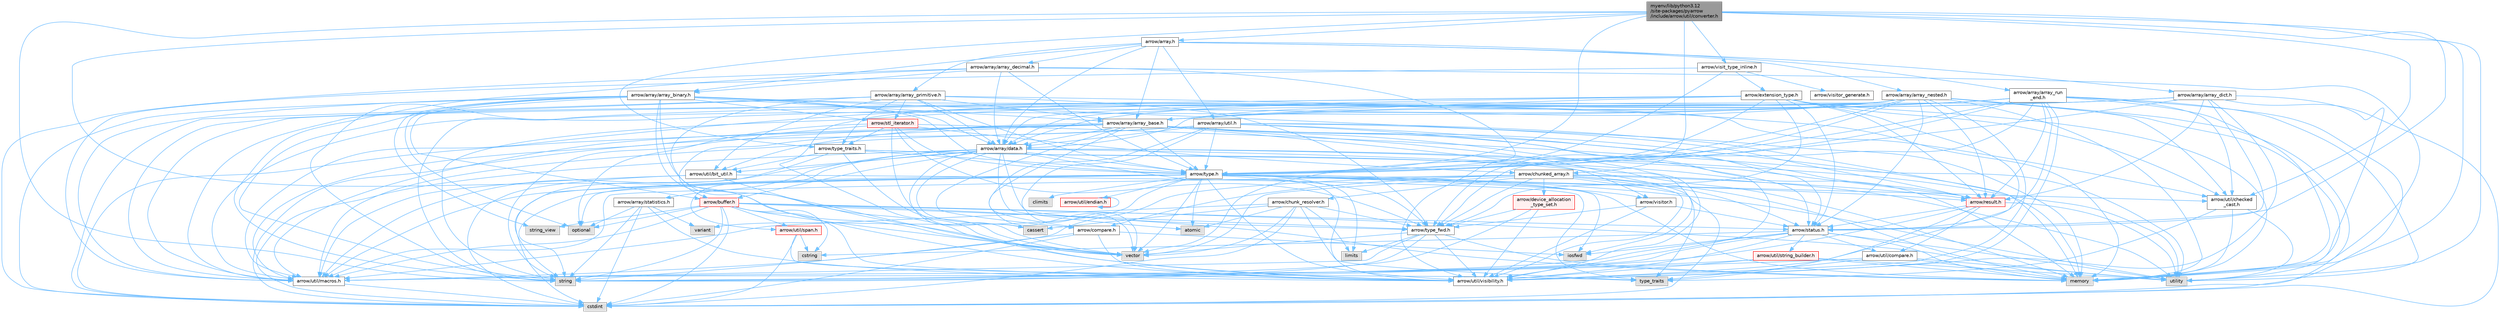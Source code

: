 digraph "myenv/lib/python3.12/site-packages/pyarrow/include/arrow/util/converter.h"
{
 // LATEX_PDF_SIZE
  bgcolor="transparent";
  edge [fontname=Helvetica,fontsize=10,labelfontname=Helvetica,labelfontsize=10];
  node [fontname=Helvetica,fontsize=10,shape=box,height=0.2,width=0.4];
  Node1 [id="Node000001",label="myenv/lib/python3.12\l/site-packages/pyarrow\l/include/arrow/util/converter.h",height=0.2,width=0.4,color="gray40", fillcolor="grey60", style="filled", fontcolor="black",tooltip=" "];
  Node1 -> Node2 [id="edge1_Node000001_Node000002",color="steelblue1",style="solid",tooltip=" "];
  Node2 [id="Node000002",label="memory",height=0.2,width=0.4,color="grey60", fillcolor="#E0E0E0", style="filled",tooltip=" "];
  Node1 -> Node3 [id="edge2_Node000001_Node000003",color="steelblue1",style="solid",tooltip=" "];
  Node3 [id="Node000003",label="string",height=0.2,width=0.4,color="grey60", fillcolor="#E0E0E0", style="filled",tooltip=" "];
  Node1 -> Node4 [id="edge3_Node000001_Node000004",color="steelblue1",style="solid",tooltip=" "];
  Node4 [id="Node000004",label="utility",height=0.2,width=0.4,color="grey60", fillcolor="#E0E0E0", style="filled",tooltip=" "];
  Node1 -> Node5 [id="edge4_Node000001_Node000005",color="steelblue1",style="solid",tooltip=" "];
  Node5 [id="Node000005",label="vector",height=0.2,width=0.4,color="grey60", fillcolor="#E0E0E0", style="filled",tooltip=" "];
  Node1 -> Node6 [id="edge5_Node000001_Node000006",color="steelblue1",style="solid",tooltip=" "];
  Node6 [id="Node000006",label="arrow/array.h",height=0.2,width=0.4,color="grey40", fillcolor="white", style="filled",URL="$array_8h.html",tooltip=" "];
  Node6 -> Node7 [id="edge6_Node000006_Node000007",color="steelblue1",style="solid",tooltip=" "];
  Node7 [id="Node000007",label="arrow/array/array_base.h",height=0.2,width=0.4,color="grey40", fillcolor="white", style="filled",URL="$array__base_8h.html",tooltip=" "];
  Node7 -> Node8 [id="edge7_Node000007_Node000008",color="steelblue1",style="solid",tooltip=" "];
  Node8 [id="Node000008",label="cstdint",height=0.2,width=0.4,color="grey60", fillcolor="#E0E0E0", style="filled",tooltip=" "];
  Node7 -> Node9 [id="edge8_Node000007_Node000009",color="steelblue1",style="solid",tooltip=" "];
  Node9 [id="Node000009",label="iosfwd",height=0.2,width=0.4,color="grey60", fillcolor="#E0E0E0", style="filled",tooltip=" "];
  Node7 -> Node2 [id="edge9_Node000007_Node000002",color="steelblue1",style="solid",tooltip=" "];
  Node7 -> Node3 [id="edge10_Node000007_Node000003",color="steelblue1",style="solid",tooltip=" "];
  Node7 -> Node5 [id="edge11_Node000007_Node000005",color="steelblue1",style="solid",tooltip=" "];
  Node7 -> Node10 [id="edge12_Node000007_Node000010",color="steelblue1",style="solid",tooltip=" "];
  Node10 [id="Node000010",label="arrow/array/data.h",height=0.2,width=0.4,color="grey40", fillcolor="white", style="filled",URL="$data_8h.html",tooltip=" "];
  Node10 -> Node11 [id="edge13_Node000010_Node000011",color="steelblue1",style="solid",tooltip=" "];
  Node11 [id="Node000011",label="atomic",height=0.2,width=0.4,color="grey60", fillcolor="#E0E0E0", style="filled",tooltip=" "];
  Node10 -> Node12 [id="edge14_Node000010_Node000012",color="steelblue1",style="solid",tooltip=" "];
  Node12 [id="Node000012",label="cassert",height=0.2,width=0.4,color="grey60", fillcolor="#E0E0E0", style="filled",tooltip=" "];
  Node10 -> Node8 [id="edge15_Node000010_Node000008",color="steelblue1",style="solid",tooltip=" "];
  Node10 -> Node2 [id="edge16_Node000010_Node000002",color="steelblue1",style="solid",tooltip=" "];
  Node10 -> Node4 [id="edge17_Node000010_Node000004",color="steelblue1",style="solid",tooltip=" "];
  Node10 -> Node5 [id="edge18_Node000010_Node000005",color="steelblue1",style="solid",tooltip=" "];
  Node10 -> Node13 [id="edge19_Node000010_Node000013",color="steelblue1",style="solid",tooltip=" "];
  Node13 [id="Node000013",label="arrow/array/statistics.h",height=0.2,width=0.4,color="grey40", fillcolor="white", style="filled",URL="$arrow_2array_2statistics_8h.html",tooltip=" "];
  Node13 -> Node8 [id="edge20_Node000013_Node000008",color="steelblue1",style="solid",tooltip=" "];
  Node13 -> Node14 [id="edge21_Node000013_Node000014",color="steelblue1",style="solid",tooltip=" "];
  Node14 [id="Node000014",label="optional",height=0.2,width=0.4,color="grey60", fillcolor="#E0E0E0", style="filled",tooltip=" "];
  Node13 -> Node3 [id="edge22_Node000013_Node000003",color="steelblue1",style="solid",tooltip=" "];
  Node13 -> Node15 [id="edge23_Node000013_Node000015",color="steelblue1",style="solid",tooltip=" "];
  Node15 [id="Node000015",label="variant",height=0.2,width=0.4,color="grey60", fillcolor="#E0E0E0", style="filled",tooltip=" "];
  Node13 -> Node16 [id="edge24_Node000013_Node000016",color="steelblue1",style="solid",tooltip=" "];
  Node16 [id="Node000016",label="arrow/util/visibility.h",height=0.2,width=0.4,color="grey40", fillcolor="white", style="filled",URL="$include_2arrow_2util_2visibility_8h.html",tooltip=" "];
  Node10 -> Node17 [id="edge25_Node000010_Node000017",color="steelblue1",style="solid",tooltip=" "];
  Node17 [id="Node000017",label="arrow/buffer.h",height=0.2,width=0.4,color="red", fillcolor="#FFF0F0", style="filled",URL="$buffer_8h.html",tooltip=" "];
  Node17 -> Node8 [id="edge26_Node000017_Node000008",color="steelblue1",style="solid",tooltip=" "];
  Node17 -> Node18 [id="edge27_Node000017_Node000018",color="steelblue1",style="solid",tooltip=" "];
  Node18 [id="Node000018",label="cstring",height=0.2,width=0.4,color="grey60", fillcolor="#E0E0E0", style="filled",tooltip=" "];
  Node17 -> Node2 [id="edge28_Node000017_Node000002",color="steelblue1",style="solid",tooltip=" "];
  Node17 -> Node14 [id="edge29_Node000017_Node000014",color="steelblue1",style="solid",tooltip=" "];
  Node17 -> Node3 [id="edge30_Node000017_Node000003",color="steelblue1",style="solid",tooltip=" "];
  Node17 -> Node19 [id="edge31_Node000017_Node000019",color="steelblue1",style="solid",tooltip=" "];
  Node19 [id="Node000019",label="string_view",height=0.2,width=0.4,color="grey60", fillcolor="#E0E0E0", style="filled",tooltip=" "];
  Node17 -> Node4 [id="edge32_Node000017_Node000004",color="steelblue1",style="solid",tooltip=" "];
  Node17 -> Node5 [id="edge33_Node000017_Node000005",color="steelblue1",style="solid",tooltip=" "];
  Node17 -> Node30 [id="edge34_Node000017_Node000030",color="steelblue1",style="solid",tooltip=" "];
  Node30 [id="Node000030",label="arrow/status.h",height=0.2,width=0.4,color="grey40", fillcolor="white", style="filled",URL="$status_8h.html",tooltip=" "];
  Node30 -> Node18 [id="edge35_Node000030_Node000018",color="steelblue1",style="solid",tooltip=" "];
  Node30 -> Node9 [id="edge36_Node000030_Node000009",color="steelblue1",style="solid",tooltip=" "];
  Node30 -> Node2 [id="edge37_Node000030_Node000002",color="steelblue1",style="solid",tooltip=" "];
  Node30 -> Node3 [id="edge38_Node000030_Node000003",color="steelblue1",style="solid",tooltip=" "];
  Node30 -> Node4 [id="edge39_Node000030_Node000004",color="steelblue1",style="solid",tooltip=" "];
  Node30 -> Node31 [id="edge40_Node000030_Node000031",color="steelblue1",style="solid",tooltip=" "];
  Node31 [id="Node000031",label="arrow/util/compare.h",height=0.2,width=0.4,color="grey40", fillcolor="white", style="filled",URL="$util_2compare_8h.html",tooltip=" "];
  Node31 -> Node2 [id="edge41_Node000031_Node000002",color="steelblue1",style="solid",tooltip=" "];
  Node31 -> Node29 [id="edge42_Node000031_Node000029",color="steelblue1",style="solid",tooltip=" "];
  Node29 [id="Node000029",label="type_traits",height=0.2,width=0.4,color="grey60", fillcolor="#E0E0E0", style="filled",tooltip=" "];
  Node31 -> Node4 [id="edge43_Node000031_Node000004",color="steelblue1",style="solid",tooltip=" "];
  Node31 -> Node25 [id="edge44_Node000031_Node000025",color="steelblue1",style="solid",tooltip=" "];
  Node25 [id="Node000025",label="arrow/util/macros.h",height=0.2,width=0.4,color="grey40", fillcolor="white", style="filled",URL="$macros_8h.html",tooltip=" "];
  Node25 -> Node8 [id="edge45_Node000025_Node000008",color="steelblue1",style="solid",tooltip=" "];
  Node30 -> Node25 [id="edge46_Node000030_Node000025",color="steelblue1",style="solid",tooltip=" "];
  Node30 -> Node32 [id="edge47_Node000030_Node000032",color="steelblue1",style="solid",tooltip=" "];
  Node32 [id="Node000032",label="arrow/util/string_builder.h",height=0.2,width=0.4,color="red", fillcolor="#FFF0F0", style="filled",URL="$string__builder_8h.html",tooltip=" "];
  Node32 -> Node2 [id="edge48_Node000032_Node000002",color="steelblue1",style="solid",tooltip=" "];
  Node32 -> Node3 [id="edge49_Node000032_Node000003",color="steelblue1",style="solid",tooltip=" "];
  Node32 -> Node4 [id="edge50_Node000032_Node000004",color="steelblue1",style="solid",tooltip=" "];
  Node32 -> Node16 [id="edge51_Node000032_Node000016",color="steelblue1",style="solid",tooltip=" "];
  Node30 -> Node16 [id="edge52_Node000030_Node000016",color="steelblue1",style="solid",tooltip=" "];
  Node17 -> Node23 [id="edge53_Node000017_Node000023",color="steelblue1",style="solid",tooltip=" "];
  Node23 [id="Node000023",label="arrow/type_fwd.h",height=0.2,width=0.4,color="grey40", fillcolor="white", style="filled",URL="$arrow_2type__fwd_8h.html",tooltip=" "];
  Node23 -> Node24 [id="edge54_Node000023_Node000024",color="steelblue1",style="solid",tooltip=" "];
  Node24 [id="Node000024",label="limits",height=0.2,width=0.4,color="grey60", fillcolor="#E0E0E0", style="filled",tooltip=" "];
  Node23 -> Node2 [id="edge55_Node000023_Node000002",color="steelblue1",style="solid",tooltip=" "];
  Node23 -> Node3 [id="edge56_Node000023_Node000003",color="steelblue1",style="solid",tooltip=" "];
  Node23 -> Node5 [id="edge57_Node000023_Node000005",color="steelblue1",style="solid",tooltip=" "];
  Node23 -> Node25 [id="edge58_Node000023_Node000025",color="steelblue1",style="solid",tooltip=" "];
  Node23 -> Node16 [id="edge59_Node000023_Node000016",color="steelblue1",style="solid",tooltip=" "];
  Node17 -> Node25 [id="edge60_Node000017_Node000025",color="steelblue1",style="solid",tooltip=" "];
  Node17 -> Node36 [id="edge61_Node000017_Node000036",color="steelblue1",style="solid",tooltip=" "];
  Node36 [id="Node000036",label="arrow/util/span.h",height=0.2,width=0.4,color="red", fillcolor="#FFF0F0", style="filled",URL="$span_8h.html",tooltip=" "];
  Node36 -> Node8 [id="edge62_Node000036_Node000008",color="steelblue1",style="solid",tooltip=" "];
  Node36 -> Node18 [id="edge63_Node000036_Node000018",color="steelblue1",style="solid",tooltip=" "];
  Node36 -> Node29 [id="edge64_Node000036_Node000029",color="steelblue1",style="solid",tooltip=" "];
  Node17 -> Node16 [id="edge65_Node000017_Node000016",color="steelblue1",style="solid",tooltip=" "];
  Node10 -> Node26 [id="edge66_Node000010_Node000026",color="steelblue1",style="solid",tooltip=" "];
  Node26 [id="Node000026",label="arrow/result.h",height=0.2,width=0.4,color="red", fillcolor="#FFF0F0", style="filled",URL="$result_8h.html",tooltip=" "];
  Node26 -> Node3 [id="edge67_Node000026_Node000003",color="steelblue1",style="solid",tooltip=" "];
  Node26 -> Node29 [id="edge68_Node000026_Node000029",color="steelblue1",style="solid",tooltip=" "];
  Node26 -> Node4 [id="edge69_Node000026_Node000004",color="steelblue1",style="solid",tooltip=" "];
  Node26 -> Node30 [id="edge70_Node000026_Node000030",color="steelblue1",style="solid",tooltip=" "];
  Node26 -> Node31 [id="edge71_Node000026_Node000031",color="steelblue1",style="solid",tooltip=" "];
  Node10 -> Node38 [id="edge72_Node000010_Node000038",color="steelblue1",style="solid",tooltip=" "];
  Node38 [id="Node000038",label="arrow/type.h",height=0.2,width=0.4,color="grey40", fillcolor="white", style="filled",URL="$type_8h.html",tooltip=" "];
  Node38 -> Node11 [id="edge73_Node000038_Node000011",color="steelblue1",style="solid",tooltip=" "];
  Node38 -> Node39 [id="edge74_Node000038_Node000039",color="steelblue1",style="solid",tooltip=" "];
  Node39 [id="Node000039",label="climits",height=0.2,width=0.4,color="grey60", fillcolor="#E0E0E0", style="filled",tooltip=" "];
  Node38 -> Node8 [id="edge75_Node000038_Node000008",color="steelblue1",style="solid",tooltip=" "];
  Node38 -> Node9 [id="edge76_Node000038_Node000009",color="steelblue1",style="solid",tooltip=" "];
  Node38 -> Node24 [id="edge77_Node000038_Node000024",color="steelblue1",style="solid",tooltip=" "];
  Node38 -> Node2 [id="edge78_Node000038_Node000002",color="steelblue1",style="solid",tooltip=" "];
  Node38 -> Node14 [id="edge79_Node000038_Node000014",color="steelblue1",style="solid",tooltip=" "];
  Node38 -> Node3 [id="edge80_Node000038_Node000003",color="steelblue1",style="solid",tooltip=" "];
  Node38 -> Node4 [id="edge81_Node000038_Node000004",color="steelblue1",style="solid",tooltip=" "];
  Node38 -> Node15 [id="edge82_Node000038_Node000015",color="steelblue1",style="solid",tooltip=" "];
  Node38 -> Node5 [id="edge83_Node000038_Node000005",color="steelblue1",style="solid",tooltip=" "];
  Node38 -> Node26 [id="edge84_Node000038_Node000026",color="steelblue1",style="solid",tooltip=" "];
  Node38 -> Node23 [id="edge85_Node000038_Node000023",color="steelblue1",style="solid",tooltip=" "];
  Node38 -> Node40 [id="edge86_Node000038_Node000040",color="steelblue1",style="solid",tooltip=" "];
  Node40 [id="Node000040",label="arrow/util/checked\l_cast.h",height=0.2,width=0.4,color="grey40", fillcolor="white", style="filled",URL="$checked__cast_8h.html",tooltip=" "];
  Node40 -> Node2 [id="edge87_Node000040_Node000002",color="steelblue1",style="solid",tooltip=" "];
  Node40 -> Node29 [id="edge88_Node000040_Node000029",color="steelblue1",style="solid",tooltip=" "];
  Node40 -> Node4 [id="edge89_Node000040_Node000004",color="steelblue1",style="solid",tooltip=" "];
  Node38 -> Node41 [id="edge90_Node000038_Node000041",color="steelblue1",style="solid",tooltip=" "];
  Node41 [id="Node000041",label="arrow/util/endian.h",height=0.2,width=0.4,color="red", fillcolor="#FFF0F0", style="filled",URL="$endian_8h.html",tooltip=" "];
  Node41 -> Node41 [id="edge91_Node000041_Node000041",color="steelblue1",style="solid",tooltip=" "];
  Node38 -> Node25 [id="edge92_Node000038_Node000025",color="steelblue1",style="solid",tooltip=" "];
  Node38 -> Node16 [id="edge93_Node000038_Node000016",color="steelblue1",style="solid",tooltip=" "];
  Node38 -> Node46 [id="edge94_Node000038_Node000046",color="steelblue1",style="solid",tooltip=" "];
  Node46 [id="Node000046",label="arrow/visitor.h",height=0.2,width=0.4,color="grey40", fillcolor="white", style="filled",URL="$visitor_8h.html",tooltip=" "];
  Node46 -> Node30 [id="edge95_Node000046_Node000030",color="steelblue1",style="solid",tooltip=" "];
  Node46 -> Node23 [id="edge96_Node000046_Node000023",color="steelblue1",style="solid",tooltip=" "];
  Node46 -> Node16 [id="edge97_Node000046_Node000016",color="steelblue1",style="solid",tooltip=" "];
  Node10 -> Node23 [id="edge98_Node000010_Node000023",color="steelblue1",style="solid",tooltip=" "];
  Node10 -> Node47 [id="edge99_Node000010_Node000047",color="steelblue1",style="solid",tooltip=" "];
  Node47 [id="Node000047",label="arrow/util/bit_util.h",height=0.2,width=0.4,color="grey40", fillcolor="white", style="filled",URL="$bit__util_8h.html",tooltip=" "];
  Node47 -> Node8 [id="edge100_Node000047_Node000008",color="steelblue1",style="solid",tooltip=" "];
  Node47 -> Node29 [id="edge101_Node000047_Node000029",color="steelblue1",style="solid",tooltip=" "];
  Node47 -> Node25 [id="edge102_Node000047_Node000025",color="steelblue1",style="solid",tooltip=" "];
  Node47 -> Node16 [id="edge103_Node000047_Node000016",color="steelblue1",style="solid",tooltip=" "];
  Node10 -> Node25 [id="edge104_Node000010_Node000025",color="steelblue1",style="solid",tooltip=" "];
  Node10 -> Node36 [id="edge105_Node000010_Node000036",color="steelblue1",style="solid",tooltip=" "];
  Node10 -> Node16 [id="edge106_Node000010_Node000016",color="steelblue1",style="solid",tooltip=" "];
  Node7 -> Node17 [id="edge107_Node000007_Node000017",color="steelblue1",style="solid",tooltip=" "];
  Node7 -> Node48 [id="edge108_Node000007_Node000048",color="steelblue1",style="solid",tooltip=" "];
  Node48 [id="Node000048",label="arrow/compare.h",height=0.2,width=0.4,color="grey40", fillcolor="white", style="filled",URL="$compare_8h.html",tooltip=" "];
  Node48 -> Node8 [id="edge109_Node000048_Node000008",color="steelblue1",style="solid",tooltip=" "];
  Node48 -> Node9 [id="edge110_Node000048_Node000009",color="steelblue1",style="solid",tooltip=" "];
  Node48 -> Node25 [id="edge111_Node000048_Node000025",color="steelblue1",style="solid",tooltip=" "];
  Node48 -> Node16 [id="edge112_Node000048_Node000016",color="steelblue1",style="solid",tooltip=" "];
  Node7 -> Node26 [id="edge113_Node000007_Node000026",color="steelblue1",style="solid",tooltip=" "];
  Node7 -> Node30 [id="edge114_Node000007_Node000030",color="steelblue1",style="solid",tooltip=" "];
  Node7 -> Node38 [id="edge115_Node000007_Node000038",color="steelblue1",style="solid",tooltip=" "];
  Node7 -> Node47 [id="edge116_Node000007_Node000047",color="steelblue1",style="solid",tooltip=" "];
  Node7 -> Node25 [id="edge117_Node000007_Node000025",color="steelblue1",style="solid",tooltip=" "];
  Node7 -> Node16 [id="edge118_Node000007_Node000016",color="steelblue1",style="solid",tooltip=" "];
  Node7 -> Node46 [id="edge119_Node000007_Node000046",color="steelblue1",style="solid",tooltip=" "];
  Node6 -> Node49 [id="edge120_Node000006_Node000049",color="steelblue1",style="solid",tooltip=" "];
  Node49 [id="Node000049",label="arrow/array/array_binary.h",height=0.2,width=0.4,color="grey40", fillcolor="white", style="filled",URL="$array__binary_8h.html",tooltip=" "];
  Node49 -> Node8 [id="edge121_Node000049_Node000008",color="steelblue1",style="solid",tooltip=" "];
  Node49 -> Node2 [id="edge122_Node000049_Node000002",color="steelblue1",style="solid",tooltip=" "];
  Node49 -> Node14 [id="edge123_Node000049_Node000014",color="steelblue1",style="solid",tooltip=" "];
  Node49 -> Node3 [id="edge124_Node000049_Node000003",color="steelblue1",style="solid",tooltip=" "];
  Node49 -> Node19 [id="edge125_Node000049_Node000019",color="steelblue1",style="solid",tooltip=" "];
  Node49 -> Node5 [id="edge126_Node000049_Node000005",color="steelblue1",style="solid",tooltip=" "];
  Node49 -> Node7 [id="edge127_Node000049_Node000007",color="steelblue1",style="solid",tooltip=" "];
  Node49 -> Node10 [id="edge128_Node000049_Node000010",color="steelblue1",style="solid",tooltip=" "];
  Node49 -> Node17 [id="edge129_Node000049_Node000017",color="steelblue1",style="solid",tooltip=" "];
  Node49 -> Node50 [id="edge130_Node000049_Node000050",color="steelblue1",style="solid",tooltip=" "];
  Node50 [id="Node000050",label="arrow/stl_iterator.h",height=0.2,width=0.4,color="red", fillcolor="#FFF0F0", style="filled",URL="$stl__iterator_8h.html",tooltip=" "];
  Node50 -> Node12 [id="edge131_Node000050_Node000012",color="steelblue1",style="solid",tooltip=" "];
  Node50 -> Node14 [id="edge132_Node000050_Node000014",color="steelblue1",style="solid",tooltip=" "];
  Node50 -> Node4 [id="edge133_Node000050_Node000004",color="steelblue1",style="solid",tooltip=" "];
  Node50 -> Node51 [id="edge134_Node000050_Node000051",color="steelblue1",style="solid",tooltip=" "];
  Node51 [id="Node000051",label="arrow/chunked_array.h",height=0.2,width=0.4,color="grey40", fillcolor="white", style="filled",URL="$chunked__array_8h.html",tooltip=" "];
  Node51 -> Node8 [id="edge135_Node000051_Node000008",color="steelblue1",style="solid",tooltip=" "];
  Node51 -> Node2 [id="edge136_Node000051_Node000002",color="steelblue1",style="solid",tooltip=" "];
  Node51 -> Node3 [id="edge137_Node000051_Node000003",color="steelblue1",style="solid",tooltip=" "];
  Node51 -> Node4 [id="edge138_Node000051_Node000004",color="steelblue1",style="solid",tooltip=" "];
  Node51 -> Node5 [id="edge139_Node000051_Node000005",color="steelblue1",style="solid",tooltip=" "];
  Node51 -> Node52 [id="edge140_Node000051_Node000052",color="steelblue1",style="solid",tooltip=" "];
  Node52 [id="Node000052",label="arrow/chunk_resolver.h",height=0.2,width=0.4,color="grey40", fillcolor="white", style="filled",URL="$chunk__resolver_8h.html",tooltip=" "];
  Node52 -> Node11 [id="edge141_Node000052_Node000011",color="steelblue1",style="solid",tooltip=" "];
  Node52 -> Node12 [id="edge142_Node000052_Node000012",color="steelblue1",style="solid",tooltip=" "];
  Node52 -> Node8 [id="edge143_Node000052_Node000008",color="steelblue1",style="solid",tooltip=" "];
  Node52 -> Node24 [id="edge144_Node000052_Node000024",color="steelblue1",style="solid",tooltip=" "];
  Node52 -> Node29 [id="edge145_Node000052_Node000029",color="steelblue1",style="solid",tooltip=" "];
  Node52 -> Node5 [id="edge146_Node000052_Node000005",color="steelblue1",style="solid",tooltip=" "];
  Node52 -> Node23 [id="edge147_Node000052_Node000023",color="steelblue1",style="solid",tooltip=" "];
  Node52 -> Node25 [id="edge148_Node000052_Node000025",color="steelblue1",style="solid",tooltip=" "];
  Node51 -> Node48 [id="edge149_Node000051_Node000048",color="steelblue1",style="solid",tooltip=" "];
  Node51 -> Node53 [id="edge150_Node000051_Node000053",color="steelblue1",style="solid",tooltip=" "];
  Node53 [id="Node000053",label="arrow/device_allocation\l_type_set.h",height=0.2,width=0.4,color="red", fillcolor="#FFF0F0", style="filled",URL="$device__allocation__type__set_8h.html",tooltip=" "];
  Node53 -> Node3 [id="edge151_Node000053_Node000003",color="steelblue1",style="solid",tooltip=" "];
  Node53 -> Node23 [id="edge152_Node000053_Node000023",color="steelblue1",style="solid",tooltip=" "];
  Node53 -> Node16 [id="edge153_Node000053_Node000016",color="steelblue1",style="solid",tooltip=" "];
  Node51 -> Node26 [id="edge154_Node000051_Node000026",color="steelblue1",style="solid",tooltip=" "];
  Node51 -> Node30 [id="edge155_Node000051_Node000030",color="steelblue1",style="solid",tooltip=" "];
  Node51 -> Node23 [id="edge156_Node000051_Node000023",color="steelblue1",style="solid",tooltip=" "];
  Node51 -> Node25 [id="edge157_Node000051_Node000025",color="steelblue1",style="solid",tooltip=" "];
  Node51 -> Node16 [id="edge158_Node000051_Node000016",color="steelblue1",style="solid",tooltip=" "];
  Node50 -> Node38 [id="edge159_Node000050_Node000038",color="steelblue1",style="solid",tooltip=" "];
  Node50 -> Node23 [id="edge160_Node000050_Node000023",color="steelblue1",style="solid",tooltip=" "];
  Node50 -> Node55 [id="edge161_Node000050_Node000055",color="steelblue1",style="solid",tooltip=" "];
  Node55 [id="Node000055",label="arrow/type_traits.h",height=0.2,width=0.4,color="grey40", fillcolor="white", style="filled",URL="$include_2arrow_2type__traits_8h.html",tooltip=" "];
  Node55 -> Node2 [id="edge162_Node000055_Node000002",color="steelblue1",style="solid",tooltip=" "];
  Node55 -> Node3 [id="edge163_Node000055_Node000003",color="steelblue1",style="solid",tooltip=" "];
  Node55 -> Node29 [id="edge164_Node000055_Node000029",color="steelblue1",style="solid",tooltip=" "];
  Node55 -> Node5 [id="edge165_Node000055_Node000005",color="steelblue1",style="solid",tooltip=" "];
  Node55 -> Node38 [id="edge166_Node000055_Node000038",color="steelblue1",style="solid",tooltip=" "];
  Node55 -> Node47 [id="edge167_Node000055_Node000047",color="steelblue1",style="solid",tooltip=" "];
  Node50 -> Node25 [id="edge168_Node000050_Node000025",color="steelblue1",style="solid",tooltip=" "];
  Node49 -> Node38 [id="edge169_Node000049_Node000038",color="steelblue1",style="solid",tooltip=" "];
  Node49 -> Node40 [id="edge170_Node000049_Node000040",color="steelblue1",style="solid",tooltip=" "];
  Node49 -> Node25 [id="edge171_Node000049_Node000025",color="steelblue1",style="solid",tooltip=" "];
  Node49 -> Node16 [id="edge172_Node000049_Node000016",color="steelblue1",style="solid",tooltip=" "];
  Node6 -> Node56 [id="edge173_Node000006_Node000056",color="steelblue1",style="solid",tooltip=" "];
  Node56 [id="Node000056",label="arrow/array/array_decimal.h",height=0.2,width=0.4,color="grey40", fillcolor="white", style="filled",URL="$array__decimal_8h.html",tooltip=" "];
  Node56 -> Node8 [id="edge174_Node000056_Node000008",color="steelblue1",style="solid",tooltip=" "];
  Node56 -> Node2 [id="edge175_Node000056_Node000002",color="steelblue1",style="solid",tooltip=" "];
  Node56 -> Node3 [id="edge176_Node000056_Node000003",color="steelblue1",style="solid",tooltip=" "];
  Node56 -> Node49 [id="edge177_Node000056_Node000049",color="steelblue1",style="solid",tooltip=" "];
  Node56 -> Node10 [id="edge178_Node000056_Node000010",color="steelblue1",style="solid",tooltip=" "];
  Node56 -> Node38 [id="edge179_Node000056_Node000038",color="steelblue1",style="solid",tooltip=" "];
  Node56 -> Node16 [id="edge180_Node000056_Node000016",color="steelblue1",style="solid",tooltip=" "];
  Node6 -> Node57 [id="edge181_Node000006_Node000057",color="steelblue1",style="solid",tooltip=" "];
  Node57 [id="Node000057",label="arrow/array/array_dict.h",height=0.2,width=0.4,color="grey40", fillcolor="white", style="filled",URL="$array__dict_8h.html",tooltip=" "];
  Node57 -> Node8 [id="edge182_Node000057_Node000008",color="steelblue1",style="solid",tooltip=" "];
  Node57 -> Node2 [id="edge183_Node000057_Node000002",color="steelblue1",style="solid",tooltip=" "];
  Node57 -> Node7 [id="edge184_Node000057_Node000007",color="steelblue1",style="solid",tooltip=" "];
  Node57 -> Node10 [id="edge185_Node000057_Node000010",color="steelblue1",style="solid",tooltip=" "];
  Node57 -> Node26 [id="edge186_Node000057_Node000026",color="steelblue1",style="solid",tooltip=" "];
  Node57 -> Node30 [id="edge187_Node000057_Node000030",color="steelblue1",style="solid",tooltip=" "];
  Node57 -> Node38 [id="edge188_Node000057_Node000038",color="steelblue1",style="solid",tooltip=" "];
  Node57 -> Node25 [id="edge189_Node000057_Node000025",color="steelblue1",style="solid",tooltip=" "];
  Node57 -> Node16 [id="edge190_Node000057_Node000016",color="steelblue1",style="solid",tooltip=" "];
  Node6 -> Node58 [id="edge191_Node000006_Node000058",color="steelblue1",style="solid",tooltip=" "];
  Node58 [id="Node000058",label="arrow/array/array_nested.h",height=0.2,width=0.4,color="grey40", fillcolor="white", style="filled",URL="$array__nested_8h.html",tooltip=" "];
  Node58 -> Node8 [id="edge192_Node000058_Node000008",color="steelblue1",style="solid",tooltip=" "];
  Node58 -> Node2 [id="edge193_Node000058_Node000002",color="steelblue1",style="solid",tooltip=" "];
  Node58 -> Node3 [id="edge194_Node000058_Node000003",color="steelblue1",style="solid",tooltip=" "];
  Node58 -> Node4 [id="edge195_Node000058_Node000004",color="steelblue1",style="solid",tooltip=" "];
  Node58 -> Node5 [id="edge196_Node000058_Node000005",color="steelblue1",style="solid",tooltip=" "];
  Node58 -> Node7 [id="edge197_Node000058_Node000007",color="steelblue1",style="solid",tooltip=" "];
  Node58 -> Node10 [id="edge198_Node000058_Node000010",color="steelblue1",style="solid",tooltip=" "];
  Node58 -> Node26 [id="edge199_Node000058_Node000026",color="steelblue1",style="solid",tooltip=" "];
  Node58 -> Node30 [id="edge200_Node000058_Node000030",color="steelblue1",style="solid",tooltip=" "];
  Node58 -> Node38 [id="edge201_Node000058_Node000038",color="steelblue1",style="solid",tooltip=" "];
  Node58 -> Node23 [id="edge202_Node000058_Node000023",color="steelblue1",style="solid",tooltip=" "];
  Node58 -> Node40 [id="edge203_Node000058_Node000040",color="steelblue1",style="solid",tooltip=" "];
  Node58 -> Node25 [id="edge204_Node000058_Node000025",color="steelblue1",style="solid",tooltip=" "];
  Node58 -> Node16 [id="edge205_Node000058_Node000016",color="steelblue1",style="solid",tooltip=" "];
  Node6 -> Node59 [id="edge206_Node000006_Node000059",color="steelblue1",style="solid",tooltip=" "];
  Node59 [id="Node000059",label="arrow/array/array_primitive.h",height=0.2,width=0.4,color="grey40", fillcolor="white", style="filled",URL="$array__primitive_8h.html",tooltip=" "];
  Node59 -> Node8 [id="edge207_Node000059_Node000008",color="steelblue1",style="solid",tooltip=" "];
  Node59 -> Node2 [id="edge208_Node000059_Node000002",color="steelblue1",style="solid",tooltip=" "];
  Node59 -> Node7 [id="edge209_Node000059_Node000007",color="steelblue1",style="solid",tooltip=" "];
  Node59 -> Node10 [id="edge210_Node000059_Node000010",color="steelblue1",style="solid",tooltip=" "];
  Node59 -> Node50 [id="edge211_Node000059_Node000050",color="steelblue1",style="solid",tooltip=" "];
  Node59 -> Node38 [id="edge212_Node000059_Node000038",color="steelblue1",style="solid",tooltip=" "];
  Node59 -> Node23 [id="edge213_Node000059_Node000023",color="steelblue1",style="solid",tooltip=" "];
  Node59 -> Node55 [id="edge214_Node000059_Node000055",color="steelblue1",style="solid",tooltip=" "];
  Node59 -> Node47 [id="edge215_Node000059_Node000047",color="steelblue1",style="solid",tooltip=" "];
  Node59 -> Node25 [id="edge216_Node000059_Node000025",color="steelblue1",style="solid",tooltip=" "];
  Node59 -> Node16 [id="edge217_Node000059_Node000016",color="steelblue1",style="solid",tooltip=" "];
  Node6 -> Node60 [id="edge218_Node000006_Node000060",color="steelblue1",style="solid",tooltip=" "];
  Node60 [id="Node000060",label="arrow/array/array_run\l_end.h",height=0.2,width=0.4,color="grey40", fillcolor="white", style="filled",URL="$array__run__end_8h.html",tooltip=" "];
  Node60 -> Node8 [id="edge219_Node000060_Node000008",color="steelblue1",style="solid",tooltip=" "];
  Node60 -> Node2 [id="edge220_Node000060_Node000002",color="steelblue1",style="solid",tooltip=" "];
  Node60 -> Node3 [id="edge221_Node000060_Node000003",color="steelblue1",style="solid",tooltip=" "];
  Node60 -> Node4 [id="edge222_Node000060_Node000004",color="steelblue1",style="solid",tooltip=" "];
  Node60 -> Node5 [id="edge223_Node000060_Node000005",color="steelblue1",style="solid",tooltip=" "];
  Node60 -> Node7 [id="edge224_Node000060_Node000007",color="steelblue1",style="solid",tooltip=" "];
  Node60 -> Node10 [id="edge225_Node000060_Node000010",color="steelblue1",style="solid",tooltip=" "];
  Node60 -> Node26 [id="edge226_Node000060_Node000026",color="steelblue1",style="solid",tooltip=" "];
  Node60 -> Node30 [id="edge227_Node000060_Node000030",color="steelblue1",style="solid",tooltip=" "];
  Node60 -> Node38 [id="edge228_Node000060_Node000038",color="steelblue1",style="solid",tooltip=" "];
  Node60 -> Node23 [id="edge229_Node000060_Node000023",color="steelblue1",style="solid",tooltip=" "];
  Node60 -> Node40 [id="edge230_Node000060_Node000040",color="steelblue1",style="solid",tooltip=" "];
  Node60 -> Node25 [id="edge231_Node000060_Node000025",color="steelblue1",style="solid",tooltip=" "];
  Node60 -> Node16 [id="edge232_Node000060_Node000016",color="steelblue1",style="solid",tooltip=" "];
  Node6 -> Node10 [id="edge233_Node000006_Node000010",color="steelblue1",style="solid",tooltip=" "];
  Node6 -> Node61 [id="edge234_Node000006_Node000061",color="steelblue1",style="solid",tooltip=" "];
  Node61 [id="Node000061",label="arrow/array/util.h",height=0.2,width=0.4,color="grey40", fillcolor="white", style="filled",URL="$array_2util_8h.html",tooltip=" "];
  Node61 -> Node8 [id="edge235_Node000061_Node000008",color="steelblue1",style="solid",tooltip=" "];
  Node61 -> Node2 [id="edge236_Node000061_Node000002",color="steelblue1",style="solid",tooltip=" "];
  Node61 -> Node5 [id="edge237_Node000061_Node000005",color="steelblue1",style="solid",tooltip=" "];
  Node61 -> Node10 [id="edge238_Node000061_Node000010",color="steelblue1",style="solid",tooltip=" "];
  Node61 -> Node48 [id="edge239_Node000061_Node000048",color="steelblue1",style="solid",tooltip=" "];
  Node61 -> Node26 [id="edge240_Node000061_Node000026",color="steelblue1",style="solid",tooltip=" "];
  Node61 -> Node30 [id="edge241_Node000061_Node000030",color="steelblue1",style="solid",tooltip=" "];
  Node61 -> Node38 [id="edge242_Node000061_Node000038",color="steelblue1",style="solid",tooltip=" "];
  Node61 -> Node25 [id="edge243_Node000061_Node000025",color="steelblue1",style="solid",tooltip=" "];
  Node61 -> Node16 [id="edge244_Node000061_Node000016",color="steelblue1",style="solid",tooltip=" "];
  Node1 -> Node51 [id="edge245_Node000001_Node000051",color="steelblue1",style="solid",tooltip=" "];
  Node1 -> Node30 [id="edge246_Node000001_Node000030",color="steelblue1",style="solid",tooltip=" "];
  Node1 -> Node38 [id="edge247_Node000001_Node000038",color="steelblue1",style="solid",tooltip=" "];
  Node1 -> Node55 [id="edge248_Node000001_Node000055",color="steelblue1",style="solid",tooltip=" "];
  Node1 -> Node40 [id="edge249_Node000001_Node000040",color="steelblue1",style="solid",tooltip=" "];
  Node1 -> Node62 [id="edge250_Node000001_Node000062",color="steelblue1",style="solid",tooltip=" "];
  Node62 [id="Node000062",label="arrow/visit_type_inline.h",height=0.2,width=0.4,color="grey40", fillcolor="white", style="filled",URL="$visit__type__inline_8h.html",tooltip=" "];
  Node62 -> Node63 [id="edge251_Node000062_Node000063",color="steelblue1",style="solid",tooltip=" "];
  Node63 [id="Node000063",label="arrow/extension_type.h",height=0.2,width=0.4,color="grey40", fillcolor="white", style="filled",URL="$include_2arrow_2extension__type_8h.html",tooltip=" "];
  Node63 -> Node2 [id="edge252_Node000063_Node000002",color="steelblue1",style="solid",tooltip=" "];
  Node63 -> Node3 [id="edge253_Node000063_Node000003",color="steelblue1",style="solid",tooltip=" "];
  Node63 -> Node7 [id="edge254_Node000063_Node000007",color="steelblue1",style="solid",tooltip=" "];
  Node63 -> Node10 [id="edge255_Node000063_Node000010",color="steelblue1",style="solid",tooltip=" "];
  Node63 -> Node26 [id="edge256_Node000063_Node000026",color="steelblue1",style="solid",tooltip=" "];
  Node63 -> Node30 [id="edge257_Node000063_Node000030",color="steelblue1",style="solid",tooltip=" "];
  Node63 -> Node38 [id="edge258_Node000063_Node000038",color="steelblue1",style="solid",tooltip=" "];
  Node63 -> Node23 [id="edge259_Node000063_Node000023",color="steelblue1",style="solid",tooltip=" "];
  Node63 -> Node40 [id="edge260_Node000063_Node000040",color="steelblue1",style="solid",tooltip=" "];
  Node63 -> Node25 [id="edge261_Node000063_Node000025",color="steelblue1",style="solid",tooltip=" "];
  Node63 -> Node16 [id="edge262_Node000063_Node000016",color="steelblue1",style="solid",tooltip=" "];
  Node62 -> Node38 [id="edge263_Node000062_Node000038",color="steelblue1",style="solid",tooltip=" "];
  Node62 -> Node25 [id="edge264_Node000062_Node000025",color="steelblue1",style="solid",tooltip=" "];
  Node62 -> Node64 [id="edge265_Node000062_Node000064",color="steelblue1",style="solid",tooltip=" "];
  Node64 [id="Node000064",label="arrow/visitor_generate.h",height=0.2,width=0.4,color="grey40", fillcolor="white", style="filled",URL="$visitor__generate_8h.html",tooltip=" "];
}
